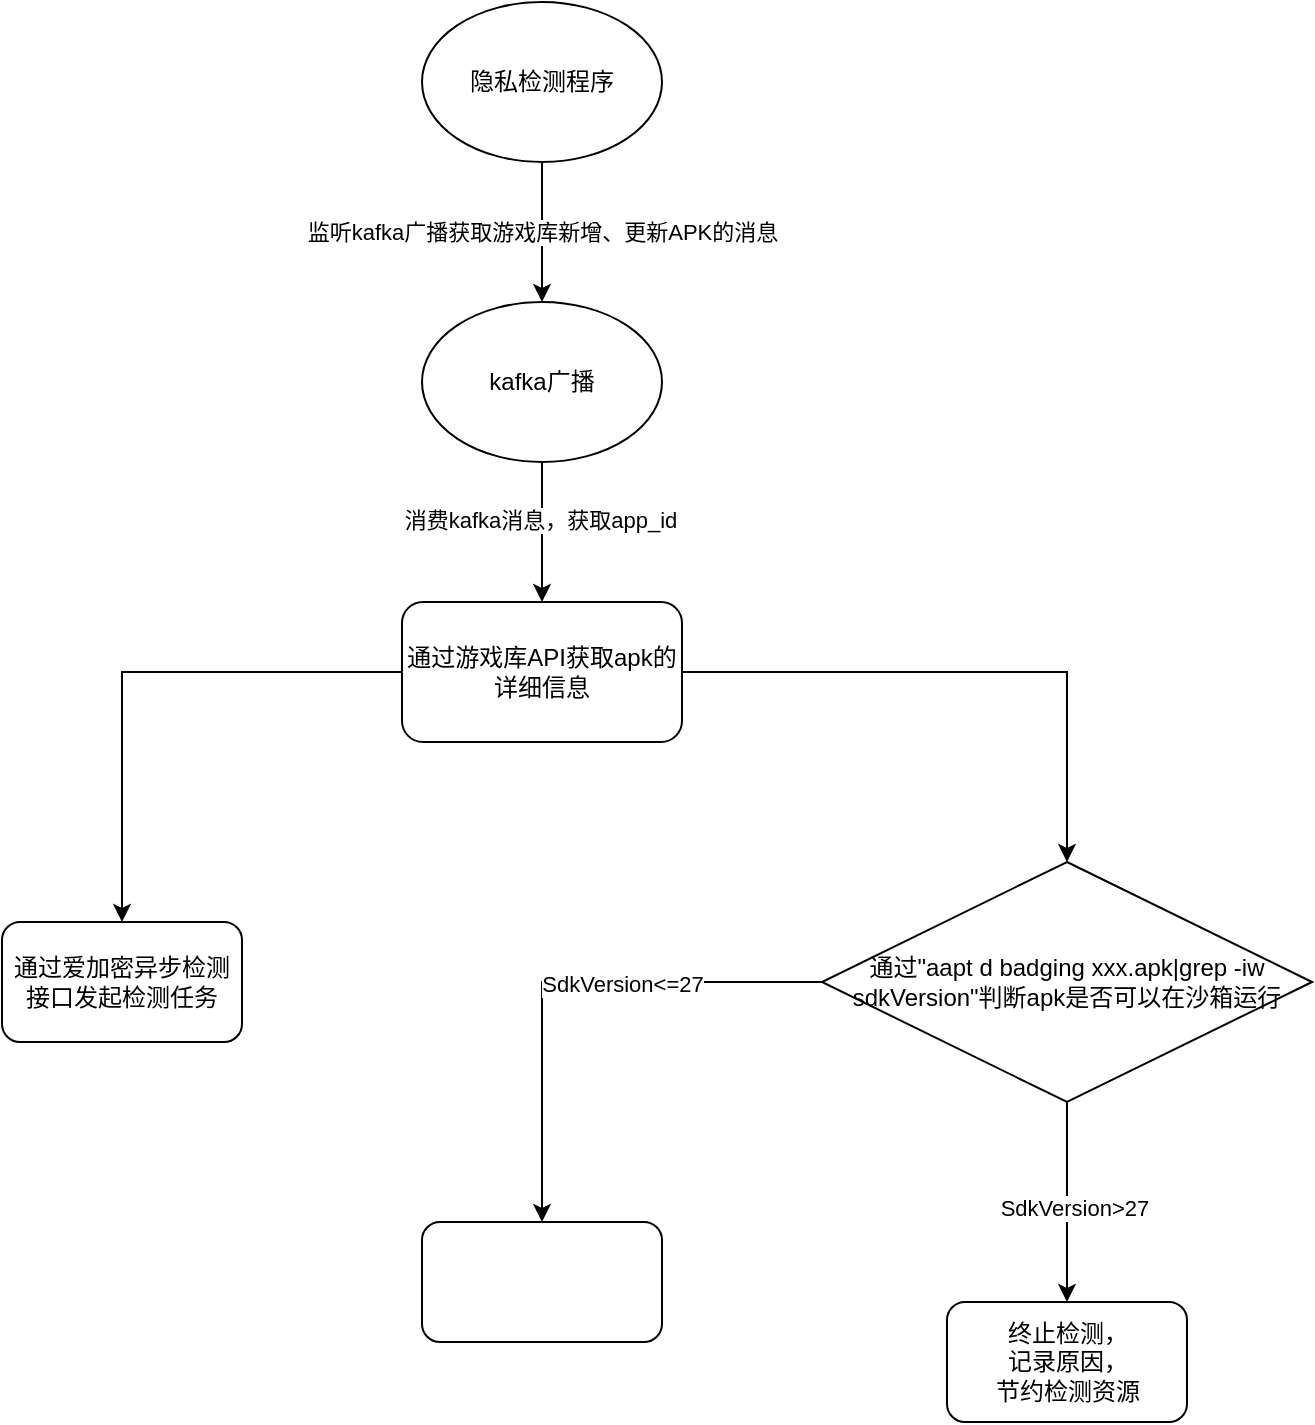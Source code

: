<mxfile version="21.1.5" type="github">
  <diagram name="第 1 页" id="ZRmCv5PV6aarmLKB5haa">
    <mxGraphModel dx="2074" dy="1074" grid="1" gridSize="10" guides="1" tooltips="1" connect="1" arrows="1" fold="1" page="1" pageScale="1" pageWidth="827" pageHeight="1169" math="0" shadow="0">
      <root>
        <mxCell id="0" />
        <mxCell id="1" parent="0" />
        <mxCell id="ErXdo7OK-UVKG9JZovRo-5" value="监听kafka广播获取游戏库新增、更新APK的消息" style="edgeStyle=orthogonalEdgeStyle;rounded=0;orthogonalLoop=1;jettySize=auto;html=1;entryX=0.5;entryY=0;entryDx=0;entryDy=0;" edge="1" parent="1" source="ErXdo7OK-UVKG9JZovRo-2" target="ErXdo7OK-UVKG9JZovRo-3">
          <mxGeometry relative="1" as="geometry" />
        </mxCell>
        <mxCell id="ErXdo7OK-UVKG9JZovRo-2" value="隐私检测程序" style="ellipse;whiteSpace=wrap;html=1;" vertex="1" parent="1">
          <mxGeometry x="320" y="20" width="120" height="80" as="geometry" />
        </mxCell>
        <mxCell id="ErXdo7OK-UVKG9JZovRo-6" style="edgeStyle=orthogonalEdgeStyle;rounded=0;orthogonalLoop=1;jettySize=auto;html=1;entryX=0.5;entryY=0;entryDx=0;entryDy=0;" edge="1" parent="1" source="ErXdo7OK-UVKG9JZovRo-3">
          <mxGeometry relative="1" as="geometry">
            <mxPoint x="380" y="320" as="targetPoint" />
          </mxGeometry>
        </mxCell>
        <mxCell id="ErXdo7OK-UVKG9JZovRo-7" value="消费kafka消息，获取app_id" style="edgeLabel;html=1;align=center;verticalAlign=middle;resizable=0;points=[];" vertex="1" connectable="0" parent="ErXdo7OK-UVKG9JZovRo-6">
          <mxGeometry x="-0.171" y="-1" relative="1" as="geometry">
            <mxPoint as="offset" />
          </mxGeometry>
        </mxCell>
        <mxCell id="ErXdo7OK-UVKG9JZovRo-3" value="kafka广播" style="ellipse;whiteSpace=wrap;html=1;" vertex="1" parent="1">
          <mxGeometry x="320" y="170" width="120" height="80" as="geometry" />
        </mxCell>
        <mxCell id="ErXdo7OK-UVKG9JZovRo-14" value="" style="edgeStyle=orthogonalEdgeStyle;rounded=0;orthogonalLoop=1;jettySize=auto;html=1;" edge="1" parent="1" source="ErXdo7OK-UVKG9JZovRo-9" target="ErXdo7OK-UVKG9JZovRo-13">
          <mxGeometry relative="1" as="geometry" />
        </mxCell>
        <mxCell id="ErXdo7OK-UVKG9JZovRo-16" value="SdkVersion&amp;gt;27" style="edgeLabel;html=1;align=center;verticalAlign=middle;resizable=0;points=[];" vertex="1" connectable="0" parent="ErXdo7OK-UVKG9JZovRo-14">
          <mxGeometry x="0.051" y="2" relative="1" as="geometry">
            <mxPoint x="1" as="offset" />
          </mxGeometry>
        </mxCell>
        <mxCell id="ErXdo7OK-UVKG9JZovRo-21" style="edgeStyle=orthogonalEdgeStyle;rounded=0;orthogonalLoop=1;jettySize=auto;html=1;" edge="1" parent="1" source="ErXdo7OK-UVKG9JZovRo-9" target="ErXdo7OK-UVKG9JZovRo-19">
          <mxGeometry relative="1" as="geometry" />
        </mxCell>
        <mxCell id="ErXdo7OK-UVKG9JZovRo-22" value="SdkVersion&amp;lt;=27" style="edgeLabel;html=1;align=center;verticalAlign=middle;resizable=0;points=[];" vertex="1" connectable="0" parent="ErXdo7OK-UVKG9JZovRo-21">
          <mxGeometry x="-0.231" y="1" relative="1" as="geometry">
            <mxPoint as="offset" />
          </mxGeometry>
        </mxCell>
        <mxCell id="ErXdo7OK-UVKG9JZovRo-9" value="通过&quot;aapt d badging xxx.apk|grep -iw sdkVersion&quot;判断apk是否可以在沙箱运行" style="rhombus;whiteSpace=wrap;html=1;" vertex="1" parent="1">
          <mxGeometry x="520" y="450" width="245" height="120" as="geometry" />
        </mxCell>
        <mxCell id="ErXdo7OK-UVKG9JZovRo-12" value="" style="edgeStyle=orthogonalEdgeStyle;rounded=0;orthogonalLoop=1;jettySize=auto;html=1;" edge="1" parent="1" source="ErXdo7OK-UVKG9JZovRo-10" target="ErXdo7OK-UVKG9JZovRo-9">
          <mxGeometry relative="1" as="geometry" />
        </mxCell>
        <mxCell id="ErXdo7OK-UVKG9JZovRo-18" value="" style="edgeStyle=orthogonalEdgeStyle;rounded=0;orthogonalLoop=1;jettySize=auto;html=1;" edge="1" parent="1" source="ErXdo7OK-UVKG9JZovRo-10" target="ErXdo7OK-UVKG9JZovRo-15">
          <mxGeometry relative="1" as="geometry" />
        </mxCell>
        <mxCell id="ErXdo7OK-UVKG9JZovRo-10" value="通过游戏库API获取apk的详细信息" style="rounded=1;whiteSpace=wrap;html=1;" vertex="1" parent="1">
          <mxGeometry x="310" y="320" width="140" height="70" as="geometry" />
        </mxCell>
        <mxCell id="ErXdo7OK-UVKG9JZovRo-13" value="终止检测，&lt;br&gt;记录原因，&lt;br&gt;节约检测资源" style="rounded=1;whiteSpace=wrap;html=1;" vertex="1" parent="1">
          <mxGeometry x="582.5" y="670" width="120" height="60" as="geometry" />
        </mxCell>
        <mxCell id="ErXdo7OK-UVKG9JZovRo-15" value="通过爱加密异步检测接口发起检测任务" style="rounded=1;whiteSpace=wrap;html=1;" vertex="1" parent="1">
          <mxGeometry x="110" y="480" width="120" height="60" as="geometry" />
        </mxCell>
        <mxCell id="ErXdo7OK-UVKG9JZovRo-19" value="" style="rounded=1;whiteSpace=wrap;html=1;" vertex="1" parent="1">
          <mxGeometry x="320" y="630" width="120" height="60" as="geometry" />
        </mxCell>
      </root>
    </mxGraphModel>
  </diagram>
</mxfile>
